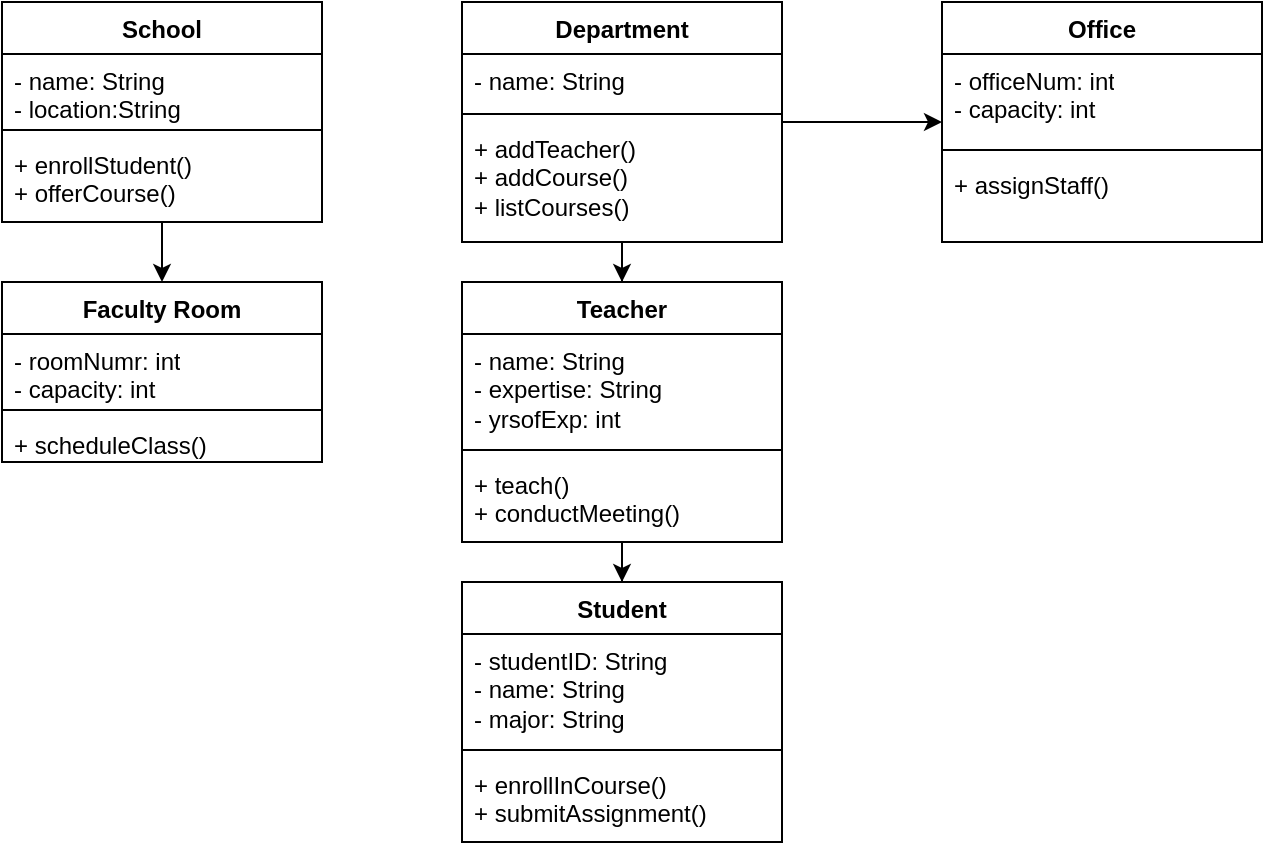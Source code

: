 <mxfile version="23.0.2" type="github">
  <diagram name="Page-1" id="e7e014a7-5840-1c2e-5031-d8a46d1fe8dd">
    <mxGraphModel dx="894" dy="488" grid="1" gridSize="10" guides="1" tooltips="1" connect="1" arrows="1" fold="1" page="1" pageScale="1" pageWidth="1169" pageHeight="826" background="none" math="0" shadow="0">
      <root>
        <mxCell id="0" />
        <mxCell id="1" parent="0" />
        <mxCell id="pBPji8Fg3hZVdJj9yD6X-52" value="" style="edgeStyle=orthogonalEdgeStyle;rounded=0;orthogonalLoop=1;jettySize=auto;html=1;" edge="1" parent="1" source="pBPji8Fg3hZVdJj9yD6X-44" target="pBPji8Fg3hZVdJj9yD6X-48">
          <mxGeometry relative="1" as="geometry" />
        </mxCell>
        <mxCell id="pBPji8Fg3hZVdJj9yD6X-44" value="School&lt;br&gt;" style="swimlane;fontStyle=1;align=center;verticalAlign=top;childLayout=stackLayout;horizontal=1;startSize=26;horizontalStack=0;resizeParent=1;resizeParentMax=0;resizeLast=0;collapsible=1;marginBottom=0;whiteSpace=wrap;html=1;" vertex="1" parent="1">
          <mxGeometry x="310" y="240" width="160" height="110" as="geometry" />
        </mxCell>
        <mxCell id="pBPji8Fg3hZVdJj9yD6X-45" value="- name: String&lt;br&gt;- location:String" style="text;strokeColor=none;fillColor=none;align=left;verticalAlign=top;spacingLeft=4;spacingRight=4;overflow=hidden;rotatable=0;points=[[0,0.5],[1,0.5]];portConstraint=eastwest;whiteSpace=wrap;html=1;" vertex="1" parent="pBPji8Fg3hZVdJj9yD6X-44">
          <mxGeometry y="26" width="160" height="34" as="geometry" />
        </mxCell>
        <mxCell id="pBPji8Fg3hZVdJj9yD6X-46" value="" style="line;strokeWidth=1;fillColor=none;align=left;verticalAlign=middle;spacingTop=-1;spacingLeft=3;spacingRight=3;rotatable=0;labelPosition=right;points=[];portConstraint=eastwest;strokeColor=inherit;" vertex="1" parent="pBPji8Fg3hZVdJj9yD6X-44">
          <mxGeometry y="60" width="160" height="8" as="geometry" />
        </mxCell>
        <mxCell id="pBPji8Fg3hZVdJj9yD6X-47" value="+ enrollStudent()&lt;br&gt;+ offerCourse()" style="text;strokeColor=none;fillColor=none;align=left;verticalAlign=top;spacingLeft=4;spacingRight=4;overflow=hidden;rotatable=0;points=[[0,0.5],[1,0.5]];portConstraint=eastwest;whiteSpace=wrap;html=1;" vertex="1" parent="pBPji8Fg3hZVdJj9yD6X-44">
          <mxGeometry y="68" width="160" height="42" as="geometry" />
        </mxCell>
        <mxCell id="pBPji8Fg3hZVdJj9yD6X-48" value="Faculty Room" style="swimlane;fontStyle=1;align=center;verticalAlign=top;childLayout=stackLayout;horizontal=1;startSize=26;horizontalStack=0;resizeParent=1;resizeParentMax=0;resizeLast=0;collapsible=1;marginBottom=0;whiteSpace=wrap;html=1;" vertex="1" parent="1">
          <mxGeometry x="310" y="380" width="160" height="90" as="geometry" />
        </mxCell>
        <mxCell id="pBPji8Fg3hZVdJj9yD6X-49" value="- roomNumr: int&lt;br&gt;- capacity: int" style="text;strokeColor=none;fillColor=none;align=left;verticalAlign=top;spacingLeft=4;spacingRight=4;overflow=hidden;rotatable=0;points=[[0,0.5],[1,0.5]];portConstraint=eastwest;whiteSpace=wrap;html=1;" vertex="1" parent="pBPji8Fg3hZVdJj9yD6X-48">
          <mxGeometry y="26" width="160" height="34" as="geometry" />
        </mxCell>
        <mxCell id="pBPji8Fg3hZVdJj9yD6X-50" value="" style="line;strokeWidth=1;fillColor=none;align=left;verticalAlign=middle;spacingTop=-1;spacingLeft=3;spacingRight=3;rotatable=0;labelPosition=right;points=[];portConstraint=eastwest;strokeColor=inherit;" vertex="1" parent="pBPji8Fg3hZVdJj9yD6X-48">
          <mxGeometry y="60" width="160" height="8" as="geometry" />
        </mxCell>
        <mxCell id="pBPji8Fg3hZVdJj9yD6X-51" value="+ scheduleClass()" style="text;strokeColor=none;fillColor=none;align=left;verticalAlign=top;spacingLeft=4;spacingRight=4;overflow=hidden;rotatable=0;points=[[0,0.5],[1,0.5]];portConstraint=eastwest;whiteSpace=wrap;html=1;" vertex="1" parent="pBPji8Fg3hZVdJj9yD6X-48">
          <mxGeometry y="68" width="160" height="22" as="geometry" />
        </mxCell>
        <mxCell id="pBPji8Fg3hZVdJj9yD6X-61" value="" style="edgeStyle=orthogonalEdgeStyle;rounded=0;orthogonalLoop=1;jettySize=auto;html=1;" edge="1" parent="1" source="pBPji8Fg3hZVdJj9yD6X-53" target="pBPji8Fg3hZVdJj9yD6X-57">
          <mxGeometry relative="1" as="geometry" />
        </mxCell>
        <mxCell id="pBPji8Fg3hZVdJj9yD6X-77" value="" style="edgeStyle=orthogonalEdgeStyle;rounded=0;orthogonalLoop=1;jettySize=auto;html=1;" edge="1" parent="1" source="pBPji8Fg3hZVdJj9yD6X-53" target="pBPji8Fg3hZVdJj9yD6X-73">
          <mxGeometry relative="1" as="geometry" />
        </mxCell>
        <mxCell id="pBPji8Fg3hZVdJj9yD6X-53" value="Department" style="swimlane;fontStyle=1;align=center;verticalAlign=top;childLayout=stackLayout;horizontal=1;startSize=26;horizontalStack=0;resizeParent=1;resizeParentMax=0;resizeLast=0;collapsible=1;marginBottom=0;whiteSpace=wrap;html=1;" vertex="1" parent="1">
          <mxGeometry x="540" y="240" width="160" height="120" as="geometry" />
        </mxCell>
        <mxCell id="pBPji8Fg3hZVdJj9yD6X-54" value="- name: String" style="text;strokeColor=none;fillColor=none;align=left;verticalAlign=top;spacingLeft=4;spacingRight=4;overflow=hidden;rotatable=0;points=[[0,0.5],[1,0.5]];portConstraint=eastwest;whiteSpace=wrap;html=1;" vertex="1" parent="pBPji8Fg3hZVdJj9yD6X-53">
          <mxGeometry y="26" width="160" height="26" as="geometry" />
        </mxCell>
        <mxCell id="pBPji8Fg3hZVdJj9yD6X-55" value="" style="line;strokeWidth=1;fillColor=none;align=left;verticalAlign=middle;spacingTop=-1;spacingLeft=3;spacingRight=3;rotatable=0;labelPosition=right;points=[];portConstraint=eastwest;strokeColor=inherit;" vertex="1" parent="pBPji8Fg3hZVdJj9yD6X-53">
          <mxGeometry y="52" width="160" height="8" as="geometry" />
        </mxCell>
        <mxCell id="pBPji8Fg3hZVdJj9yD6X-56" value="+ addTeacher()&lt;br&gt;+ addCourse()&lt;br&gt;+ listCourses()" style="text;strokeColor=none;fillColor=none;align=left;verticalAlign=top;spacingLeft=4;spacingRight=4;overflow=hidden;rotatable=0;points=[[0,0.5],[1,0.5]];portConstraint=eastwest;whiteSpace=wrap;html=1;" vertex="1" parent="pBPji8Fg3hZVdJj9yD6X-53">
          <mxGeometry y="60" width="160" height="60" as="geometry" />
        </mxCell>
        <mxCell id="pBPji8Fg3hZVdJj9yD6X-66" value="" style="edgeStyle=orthogonalEdgeStyle;rounded=0;orthogonalLoop=1;jettySize=auto;html=1;" edge="1" parent="1" source="pBPji8Fg3hZVdJj9yD6X-57" target="pBPji8Fg3hZVdJj9yD6X-62">
          <mxGeometry relative="1" as="geometry" />
        </mxCell>
        <mxCell id="pBPji8Fg3hZVdJj9yD6X-57" value="Teacher" style="swimlane;fontStyle=1;align=center;verticalAlign=top;childLayout=stackLayout;horizontal=1;startSize=26;horizontalStack=0;resizeParent=1;resizeParentMax=0;resizeLast=0;collapsible=1;marginBottom=0;whiteSpace=wrap;html=1;" vertex="1" parent="1">
          <mxGeometry x="540" y="380" width="160" height="130" as="geometry" />
        </mxCell>
        <mxCell id="pBPji8Fg3hZVdJj9yD6X-58" value="- name: String&lt;br&gt;- expertise: String&lt;br&gt;- yrsofExp: int" style="text;strokeColor=none;fillColor=none;align=left;verticalAlign=top;spacingLeft=4;spacingRight=4;overflow=hidden;rotatable=0;points=[[0,0.5],[1,0.5]];portConstraint=eastwest;whiteSpace=wrap;html=1;" vertex="1" parent="pBPji8Fg3hZVdJj9yD6X-57">
          <mxGeometry y="26" width="160" height="54" as="geometry" />
        </mxCell>
        <mxCell id="pBPji8Fg3hZVdJj9yD6X-59" value="" style="line;strokeWidth=1;fillColor=none;align=left;verticalAlign=middle;spacingTop=-1;spacingLeft=3;spacingRight=3;rotatable=0;labelPosition=right;points=[];portConstraint=eastwest;strokeColor=inherit;" vertex="1" parent="pBPji8Fg3hZVdJj9yD6X-57">
          <mxGeometry y="80" width="160" height="8" as="geometry" />
        </mxCell>
        <mxCell id="pBPji8Fg3hZVdJj9yD6X-60" value="+ teach()&lt;br&gt;+ conductMeeting()" style="text;strokeColor=none;fillColor=none;align=left;verticalAlign=top;spacingLeft=4;spacingRight=4;overflow=hidden;rotatable=0;points=[[0,0.5],[1,0.5]];portConstraint=eastwest;whiteSpace=wrap;html=1;" vertex="1" parent="pBPji8Fg3hZVdJj9yD6X-57">
          <mxGeometry y="88" width="160" height="42" as="geometry" />
        </mxCell>
        <mxCell id="pBPji8Fg3hZVdJj9yD6X-62" value="Student" style="swimlane;fontStyle=1;align=center;verticalAlign=top;childLayout=stackLayout;horizontal=1;startSize=26;horizontalStack=0;resizeParent=1;resizeParentMax=0;resizeLast=0;collapsible=1;marginBottom=0;whiteSpace=wrap;html=1;" vertex="1" parent="1">
          <mxGeometry x="540" y="530" width="160" height="130" as="geometry" />
        </mxCell>
        <mxCell id="pBPji8Fg3hZVdJj9yD6X-63" value="- studentID: String&lt;br&gt;- name: String&lt;br&gt;- major: String" style="text;strokeColor=none;fillColor=none;align=left;verticalAlign=top;spacingLeft=4;spacingRight=4;overflow=hidden;rotatable=0;points=[[0,0.5],[1,0.5]];portConstraint=eastwest;whiteSpace=wrap;html=1;" vertex="1" parent="pBPji8Fg3hZVdJj9yD6X-62">
          <mxGeometry y="26" width="160" height="54" as="geometry" />
        </mxCell>
        <mxCell id="pBPji8Fg3hZVdJj9yD6X-64" value="" style="line;strokeWidth=1;fillColor=none;align=left;verticalAlign=middle;spacingTop=-1;spacingLeft=3;spacingRight=3;rotatable=0;labelPosition=right;points=[];portConstraint=eastwest;strokeColor=inherit;" vertex="1" parent="pBPji8Fg3hZVdJj9yD6X-62">
          <mxGeometry y="80" width="160" height="8" as="geometry" />
        </mxCell>
        <mxCell id="pBPji8Fg3hZVdJj9yD6X-65" value="+ enrollInCourse()&lt;br&gt;+ submitAssignment()" style="text;strokeColor=none;fillColor=none;align=left;verticalAlign=top;spacingLeft=4;spacingRight=4;overflow=hidden;rotatable=0;points=[[0,0.5],[1,0.5]];portConstraint=eastwest;whiteSpace=wrap;html=1;" vertex="1" parent="pBPji8Fg3hZVdJj9yD6X-62">
          <mxGeometry y="88" width="160" height="42" as="geometry" />
        </mxCell>
        <mxCell id="pBPji8Fg3hZVdJj9yD6X-73" value="Office" style="swimlane;fontStyle=1;align=center;verticalAlign=top;childLayout=stackLayout;horizontal=1;startSize=26;horizontalStack=0;resizeParent=1;resizeParentMax=0;resizeLast=0;collapsible=1;marginBottom=0;whiteSpace=wrap;html=1;" vertex="1" parent="1">
          <mxGeometry x="780" y="240" width="160" height="120" as="geometry" />
        </mxCell>
        <mxCell id="pBPji8Fg3hZVdJj9yD6X-74" value="- officeNum: int&lt;br&gt;- capacity: int" style="text;strokeColor=none;fillColor=none;align=left;verticalAlign=top;spacingLeft=4;spacingRight=4;overflow=hidden;rotatable=0;points=[[0,0.5],[1,0.5]];portConstraint=eastwest;whiteSpace=wrap;html=1;" vertex="1" parent="pBPji8Fg3hZVdJj9yD6X-73">
          <mxGeometry y="26" width="160" height="44" as="geometry" />
        </mxCell>
        <mxCell id="pBPji8Fg3hZVdJj9yD6X-75" value="" style="line;strokeWidth=1;fillColor=none;align=left;verticalAlign=middle;spacingTop=-1;spacingLeft=3;spacingRight=3;rotatable=0;labelPosition=right;points=[];portConstraint=eastwest;strokeColor=inherit;" vertex="1" parent="pBPji8Fg3hZVdJj9yD6X-73">
          <mxGeometry y="70" width="160" height="8" as="geometry" />
        </mxCell>
        <mxCell id="pBPji8Fg3hZVdJj9yD6X-76" value="+ assignStaff()" style="text;strokeColor=none;fillColor=none;align=left;verticalAlign=top;spacingLeft=4;spacingRight=4;overflow=hidden;rotatable=0;points=[[0,0.5],[1,0.5]];portConstraint=eastwest;whiteSpace=wrap;html=1;" vertex="1" parent="pBPji8Fg3hZVdJj9yD6X-73">
          <mxGeometry y="78" width="160" height="42" as="geometry" />
        </mxCell>
      </root>
    </mxGraphModel>
  </diagram>
</mxfile>
